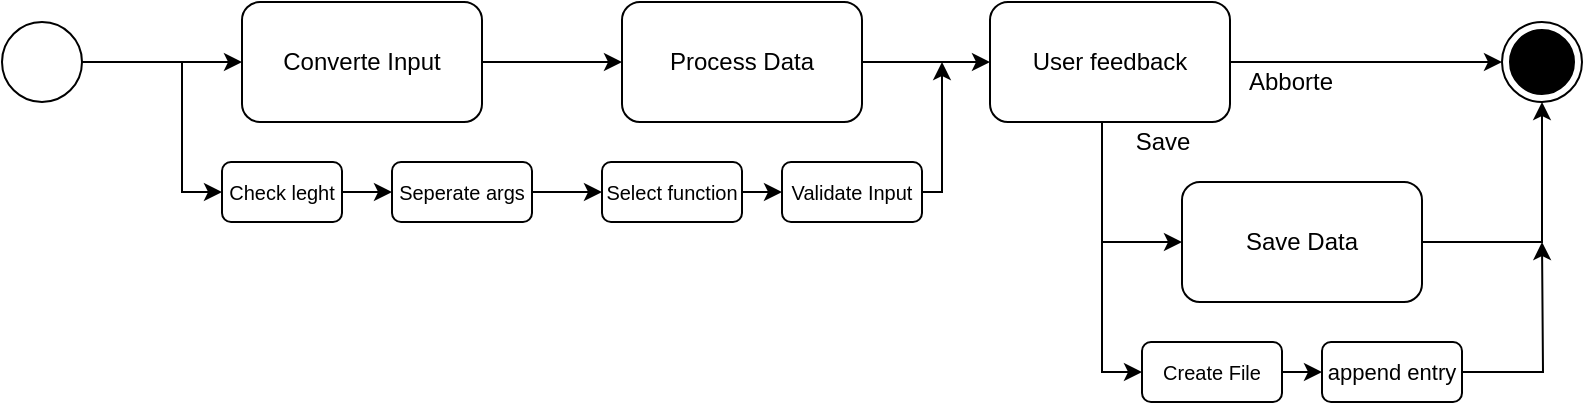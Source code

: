 <mxfile version="14.0.1" type="device"><diagram id="C5RBs43oDa-KdzZeNtuy" name="Page-1"><mxGraphModel dx="1955" dy="796" grid="1" gridSize="10" guides="1" tooltips="1" connect="1" arrows="1" fold="1" page="1" pageScale="1" pageWidth="827" pageHeight="1169" math="0" shadow="0"><root><mxCell id="WIyWlLk6GJQsqaUBKTNV-0"/><mxCell id="WIyWlLk6GJQsqaUBKTNV-1" parent="WIyWlLk6GJQsqaUBKTNV-0"/><mxCell id="TXUCYtP3nolkkW2RokEC-14" style="edgeStyle=orthogonalEdgeStyle;rounded=0;orthogonalLoop=1;jettySize=auto;html=1;exitX=1;exitY=0.5;exitDx=0;exitDy=0;" edge="1" parent="WIyWlLk6GJQsqaUBKTNV-1" source="TXUCYtP3nolkkW2RokEC-13" target="TXUCYtP3nolkkW2RokEC-15"><mxGeometry relative="1" as="geometry"><mxPoint x="20" y="189.862" as="targetPoint"/></mxGeometry></mxCell><mxCell id="TXUCYtP3nolkkW2RokEC-13" value="" style="ellipse;whiteSpace=wrap;html=1;" vertex="1" parent="WIyWlLk6GJQsqaUBKTNV-1"><mxGeometry x="-100" y="170" width="40" height="40" as="geometry"/></mxCell><mxCell id="TXUCYtP3nolkkW2RokEC-15" value="Converte Input" style="rounded=1;whiteSpace=wrap;html=1;" vertex="1" parent="WIyWlLk6GJQsqaUBKTNV-1"><mxGeometry x="20" y="160.002" width="120" height="60" as="geometry"/></mxCell><mxCell id="TXUCYtP3nolkkW2RokEC-16" style="edgeStyle=orthogonalEdgeStyle;rounded=0;orthogonalLoop=1;jettySize=auto;html=1;exitX=1;exitY=0.5;exitDx=0;exitDy=0;" edge="1" parent="WIyWlLk6GJQsqaUBKTNV-1" target="TXUCYtP3nolkkW2RokEC-17" source="TXUCYtP3nolkkW2RokEC-15"><mxGeometry relative="1" as="geometry"><mxPoint x="340" y="189.862" as="targetPoint"/><mxPoint x="260.0" y="190" as="sourcePoint"/><Array as="points"><mxPoint x="180" y="190"/><mxPoint x="180" y="190"/></Array></mxGeometry></mxCell><mxCell id="TXUCYtP3nolkkW2RokEC-17" value="Process Data" style="rounded=1;whiteSpace=wrap;html=1;" vertex="1" parent="WIyWlLk6GJQsqaUBKTNV-1"><mxGeometry x="210" y="160.002" width="120" height="60" as="geometry"/></mxCell><mxCell id="TXUCYtP3nolkkW2RokEC-18" style="edgeStyle=orthogonalEdgeStyle;rounded=0;orthogonalLoop=1;jettySize=auto;html=1;exitX=1;exitY=0.5;exitDx=0;exitDy=0;" edge="1" parent="WIyWlLk6GJQsqaUBKTNV-1" target="TXUCYtP3nolkkW2RokEC-19" source="TXUCYtP3nolkkW2RokEC-17"><mxGeometry relative="1" as="geometry"><mxPoint x="540" y="189.862" as="targetPoint"/><mxPoint x="460.0" y="190" as="sourcePoint"/></mxGeometry></mxCell><mxCell id="TXUCYtP3nolkkW2RokEC-35" style="edgeStyle=orthogonalEdgeStyle;rounded=0;orthogonalLoop=1;jettySize=auto;html=1;exitX=1;exitY=0.75;exitDx=0;exitDy=0;entryX=0;entryY=0.5;entryDx=0;entryDy=0;fontSize=7;" edge="1" parent="WIyWlLk6GJQsqaUBKTNV-1" source="TXUCYtP3nolkkW2RokEC-19" target="TXUCYtP3nolkkW2RokEC-23"><mxGeometry relative="1" as="geometry"><Array as="points"><mxPoint x="514" y="190"/></Array></mxGeometry></mxCell><mxCell id="TXUCYtP3nolkkW2RokEC-38" style="edgeStyle=orthogonalEdgeStyle;rounded=0;orthogonalLoop=1;jettySize=auto;html=1;exitX=0.5;exitY=1;exitDx=0;exitDy=0;entryX=0;entryY=0.5;entryDx=0;entryDy=0;fontSize=7;" edge="1" parent="WIyWlLk6GJQsqaUBKTNV-1" source="TXUCYtP3nolkkW2RokEC-19" target="TXUCYtP3nolkkW2RokEC-33"><mxGeometry relative="1" as="geometry"><Array as="points"><mxPoint x="450" y="220"/><mxPoint x="450" y="280"/></Array></mxGeometry></mxCell><mxCell id="TXUCYtP3nolkkW2RokEC-19" value="User feedback" style="rounded=1;whiteSpace=wrap;html=1;" vertex="1" parent="WIyWlLk6GJQsqaUBKTNV-1"><mxGeometry x="394" y="160.002" width="120" height="60" as="geometry"/></mxCell><mxCell id="TXUCYtP3nolkkW2RokEC-23" value="" style="ellipse;html=1;shape=endState;fillColor=#000000;fontSize=7;" vertex="1" parent="WIyWlLk6GJQsqaUBKTNV-1"><mxGeometry x="650" y="170" width="40" height="40" as="geometry"/></mxCell><mxCell id="TXUCYtP3nolkkW2RokEC-46" style="edgeStyle=orthogonalEdgeStyle;rounded=0;orthogonalLoop=1;jettySize=auto;html=1;exitX=0;exitY=0.5;exitDx=0;exitDy=0;fontSize=7;entryX=0;entryY=0.5;entryDx=0;entryDy=0;" edge="1" parent="WIyWlLk6GJQsqaUBKTNV-1" target="TXUCYtP3nolkkW2RokEC-24"><mxGeometry relative="1" as="geometry"><mxPoint x="-20" y="190" as="sourcePoint"/><Array as="points"><mxPoint x="-10" y="190"/><mxPoint x="-10" y="255"/></Array></mxGeometry></mxCell><mxCell id="TXUCYtP3nolkkW2RokEC-47" style="edgeStyle=orthogonalEdgeStyle;rounded=0;orthogonalLoop=1;jettySize=auto;html=1;exitX=1;exitY=0.5;exitDx=0;exitDy=0;entryX=0;entryY=0.5;entryDx=0;entryDy=0;fontSize=7;" edge="1" parent="WIyWlLk6GJQsqaUBKTNV-1" source="TXUCYtP3nolkkW2RokEC-24" target="TXUCYtP3nolkkW2RokEC-25"><mxGeometry relative="1" as="geometry"/></mxCell><mxCell id="TXUCYtP3nolkkW2RokEC-24" value="&lt;font style=&quot;font-size: 10px&quot;&gt;Check leght&lt;/font&gt;" style="rounded=1;whiteSpace=wrap;html=1;strokeColor=#000000;fontSize=7;" vertex="1" parent="WIyWlLk6GJQsqaUBKTNV-1"><mxGeometry x="10" y="240" width="60" height="30" as="geometry"/></mxCell><mxCell id="TXUCYtP3nolkkW2RokEC-48" style="edgeStyle=orthogonalEdgeStyle;rounded=0;orthogonalLoop=1;jettySize=auto;html=1;exitX=1;exitY=0.5;exitDx=0;exitDy=0;fontSize=7;entryX=0;entryY=0.5;entryDx=0;entryDy=0;" edge="1" parent="WIyWlLk6GJQsqaUBKTNV-1" source="TXUCYtP3nolkkW2RokEC-25" target="TXUCYtP3nolkkW2RokEC-26"><mxGeometry relative="1" as="geometry"><mxPoint x="170" y="254.69" as="targetPoint"/></mxGeometry></mxCell><mxCell id="TXUCYtP3nolkkW2RokEC-25" value="&lt;font size=&quot;1&quot;&gt;Seperate args&lt;/font&gt;" style="rounded=1;whiteSpace=wrap;html=1;strokeColor=#000000;fontSize=7;" vertex="1" parent="WIyWlLk6GJQsqaUBKTNV-1"><mxGeometry x="95" y="240" width="70" height="30" as="geometry"/></mxCell><mxCell id="TXUCYtP3nolkkW2RokEC-43" style="edgeStyle=orthogonalEdgeStyle;rounded=0;orthogonalLoop=1;jettySize=auto;html=1;exitX=1;exitY=0.5;exitDx=0;exitDy=0;entryX=0;entryY=0.5;entryDx=0;entryDy=0;fontSize=7;" edge="1" parent="WIyWlLk6GJQsqaUBKTNV-1" source="TXUCYtP3nolkkW2RokEC-26" target="TXUCYtP3nolkkW2RokEC-40"><mxGeometry relative="1" as="geometry"/></mxCell><mxCell id="TXUCYtP3nolkkW2RokEC-26" value="&lt;font style=&quot;font-size: 10px&quot;&gt;Select function&lt;/font&gt;" style="rounded=1;whiteSpace=wrap;html=1;strokeColor=#000000;fontSize=7;" vertex="1" parent="WIyWlLk6GJQsqaUBKTNV-1"><mxGeometry x="200" y="240" width="70" height="30" as="geometry"/></mxCell><mxCell id="TXUCYtP3nolkkW2RokEC-49" style="edgeStyle=orthogonalEdgeStyle;rounded=0;orthogonalLoop=1;jettySize=auto;html=1;exitX=0;exitY=0.5;exitDx=0;exitDy=0;fontSize=7;entryX=0;entryY=0.5;entryDx=0;entryDy=0;" edge="1" parent="WIyWlLk6GJQsqaUBKTNV-1" target="TXUCYtP3nolkkW2RokEC-27"><mxGeometry relative="1" as="geometry"><mxPoint x="470" y="280" as="sourcePoint"/><Array as="points"><mxPoint x="450" y="280"/><mxPoint x="450" y="345"/></Array></mxGeometry></mxCell><mxCell id="TXUCYtP3nolkkW2RokEC-51" style="edgeStyle=orthogonalEdgeStyle;rounded=0;orthogonalLoop=1;jettySize=auto;html=1;exitX=1;exitY=0.5;exitDx=0;exitDy=0;entryX=0;entryY=0.5;entryDx=0;entryDy=0;fontSize=7;" edge="1" parent="WIyWlLk6GJQsqaUBKTNV-1" source="TXUCYtP3nolkkW2RokEC-27" target="TXUCYtP3nolkkW2RokEC-28"><mxGeometry relative="1" as="geometry"/></mxCell><mxCell id="TXUCYtP3nolkkW2RokEC-27" value="&lt;font style=&quot;font-size: 10px&quot;&gt;Create File&lt;/font&gt;" style="rounded=1;whiteSpace=wrap;html=1;strokeColor=#000000;fontSize=7;" vertex="1" parent="WIyWlLk6GJQsqaUBKTNV-1"><mxGeometry x="470" y="330" width="70" height="30" as="geometry"/></mxCell><mxCell id="TXUCYtP3nolkkW2RokEC-53" style="edgeStyle=orthogonalEdgeStyle;rounded=0;orthogonalLoop=1;jettySize=auto;html=1;exitX=1;exitY=0.5;exitDx=0;exitDy=0;fontSize=7;" edge="1" parent="WIyWlLk6GJQsqaUBKTNV-1" source="TXUCYtP3nolkkW2RokEC-28"><mxGeometry relative="1" as="geometry"><mxPoint x="670" y="280" as="targetPoint"/></mxGeometry></mxCell><mxCell id="TXUCYtP3nolkkW2RokEC-28" value="&lt;font style=&quot;font-size: 11px&quot;&gt;append entry&lt;/font&gt;" style="rounded=1;whiteSpace=wrap;html=1;strokeColor=#000000;fontSize=7;" vertex="1" parent="WIyWlLk6GJQsqaUBKTNV-1"><mxGeometry x="560" y="330" width="70" height="30" as="geometry"/></mxCell><mxCell id="TXUCYtP3nolkkW2RokEC-39" style="edgeStyle=orthogonalEdgeStyle;rounded=0;orthogonalLoop=1;jettySize=auto;html=1;exitX=1;exitY=0.5;exitDx=0;exitDy=0;entryX=0.5;entryY=1;entryDx=0;entryDy=0;fontSize=7;" edge="1" parent="WIyWlLk6GJQsqaUBKTNV-1" source="TXUCYtP3nolkkW2RokEC-33" target="TXUCYtP3nolkkW2RokEC-23"><mxGeometry relative="1" as="geometry"><Array as="points"><mxPoint x="670" y="280"/></Array></mxGeometry></mxCell><mxCell id="TXUCYtP3nolkkW2RokEC-33" value="Save Data" style="rounded=1;whiteSpace=wrap;html=1;" vertex="1" parent="WIyWlLk6GJQsqaUBKTNV-1"><mxGeometry x="490" y="250.002" width="120" height="60" as="geometry"/></mxCell><mxCell id="TXUCYtP3nolkkW2RokEC-36" value="&lt;font style=&quot;font-size: 12px&quot;&gt;Save&lt;/font&gt;" style="text;html=1;align=center;verticalAlign=middle;resizable=0;points=[];autosize=1;fontSize=7;" vertex="1" parent="WIyWlLk6GJQsqaUBKTNV-1"><mxGeometry x="460" y="220" width="40" height="20" as="geometry"/></mxCell><mxCell id="TXUCYtP3nolkkW2RokEC-37" value="&lt;font style=&quot;font-size: 12px&quot;&gt;Abborte&lt;/font&gt;" style="text;html=1;align=center;verticalAlign=middle;resizable=0;points=[];autosize=1;fontSize=7;" vertex="1" parent="WIyWlLk6GJQsqaUBKTNV-1"><mxGeometry x="514" y="190" width="60" height="20" as="geometry"/></mxCell><mxCell id="TXUCYtP3nolkkW2RokEC-42" style="edgeStyle=orthogonalEdgeStyle;rounded=0;orthogonalLoop=1;jettySize=auto;html=1;exitX=1;exitY=0.5;exitDx=0;exitDy=0;fontSize=7;" edge="1" parent="WIyWlLk6GJQsqaUBKTNV-1" source="TXUCYtP3nolkkW2RokEC-40"><mxGeometry relative="1" as="geometry"><mxPoint x="370" y="190" as="targetPoint"/><Array as="points"><mxPoint x="370" y="255"/></Array></mxGeometry></mxCell><mxCell id="TXUCYtP3nolkkW2RokEC-40" value="&lt;font style=&quot;font-size: 10px&quot;&gt;Validate Input&lt;/font&gt;" style="rounded=1;whiteSpace=wrap;html=1;strokeColor=#000000;fontSize=7;" vertex="1" parent="WIyWlLk6GJQsqaUBKTNV-1"><mxGeometry x="290" y="240" width="70" height="30" as="geometry"/></mxCell></root></mxGraphModel></diagram></mxfile>